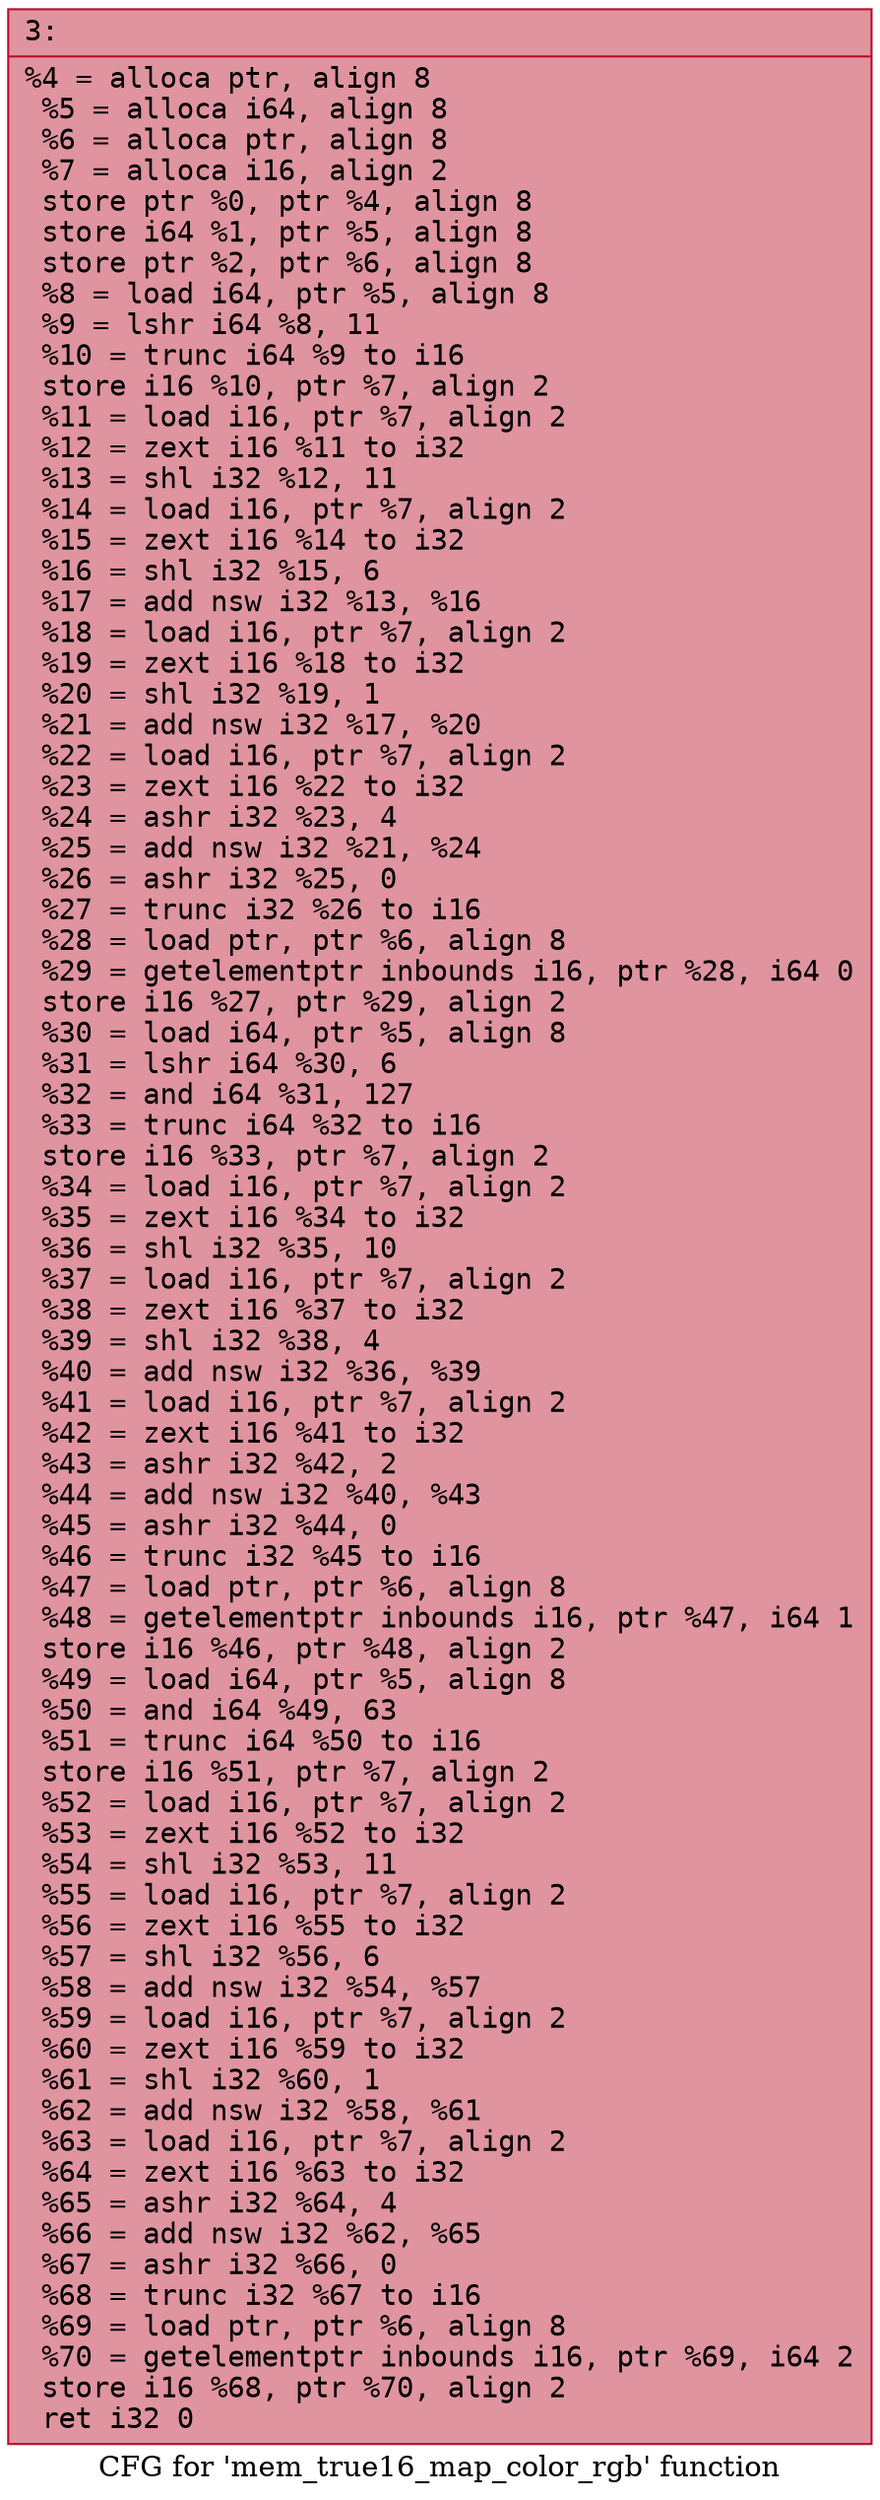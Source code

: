 digraph "CFG for 'mem_true16_map_color_rgb' function" {
	label="CFG for 'mem_true16_map_color_rgb' function";

	Node0x600002e1a120 [shape=record,color="#b70d28ff", style=filled, fillcolor="#b70d2870" fontname="Courier",label="{3:\l|  %4 = alloca ptr, align 8\l  %5 = alloca i64, align 8\l  %6 = alloca ptr, align 8\l  %7 = alloca i16, align 2\l  store ptr %0, ptr %4, align 8\l  store i64 %1, ptr %5, align 8\l  store ptr %2, ptr %6, align 8\l  %8 = load i64, ptr %5, align 8\l  %9 = lshr i64 %8, 11\l  %10 = trunc i64 %9 to i16\l  store i16 %10, ptr %7, align 2\l  %11 = load i16, ptr %7, align 2\l  %12 = zext i16 %11 to i32\l  %13 = shl i32 %12, 11\l  %14 = load i16, ptr %7, align 2\l  %15 = zext i16 %14 to i32\l  %16 = shl i32 %15, 6\l  %17 = add nsw i32 %13, %16\l  %18 = load i16, ptr %7, align 2\l  %19 = zext i16 %18 to i32\l  %20 = shl i32 %19, 1\l  %21 = add nsw i32 %17, %20\l  %22 = load i16, ptr %7, align 2\l  %23 = zext i16 %22 to i32\l  %24 = ashr i32 %23, 4\l  %25 = add nsw i32 %21, %24\l  %26 = ashr i32 %25, 0\l  %27 = trunc i32 %26 to i16\l  %28 = load ptr, ptr %6, align 8\l  %29 = getelementptr inbounds i16, ptr %28, i64 0\l  store i16 %27, ptr %29, align 2\l  %30 = load i64, ptr %5, align 8\l  %31 = lshr i64 %30, 6\l  %32 = and i64 %31, 127\l  %33 = trunc i64 %32 to i16\l  store i16 %33, ptr %7, align 2\l  %34 = load i16, ptr %7, align 2\l  %35 = zext i16 %34 to i32\l  %36 = shl i32 %35, 10\l  %37 = load i16, ptr %7, align 2\l  %38 = zext i16 %37 to i32\l  %39 = shl i32 %38, 4\l  %40 = add nsw i32 %36, %39\l  %41 = load i16, ptr %7, align 2\l  %42 = zext i16 %41 to i32\l  %43 = ashr i32 %42, 2\l  %44 = add nsw i32 %40, %43\l  %45 = ashr i32 %44, 0\l  %46 = trunc i32 %45 to i16\l  %47 = load ptr, ptr %6, align 8\l  %48 = getelementptr inbounds i16, ptr %47, i64 1\l  store i16 %46, ptr %48, align 2\l  %49 = load i64, ptr %5, align 8\l  %50 = and i64 %49, 63\l  %51 = trunc i64 %50 to i16\l  store i16 %51, ptr %7, align 2\l  %52 = load i16, ptr %7, align 2\l  %53 = zext i16 %52 to i32\l  %54 = shl i32 %53, 11\l  %55 = load i16, ptr %7, align 2\l  %56 = zext i16 %55 to i32\l  %57 = shl i32 %56, 6\l  %58 = add nsw i32 %54, %57\l  %59 = load i16, ptr %7, align 2\l  %60 = zext i16 %59 to i32\l  %61 = shl i32 %60, 1\l  %62 = add nsw i32 %58, %61\l  %63 = load i16, ptr %7, align 2\l  %64 = zext i16 %63 to i32\l  %65 = ashr i32 %64, 4\l  %66 = add nsw i32 %62, %65\l  %67 = ashr i32 %66, 0\l  %68 = trunc i32 %67 to i16\l  %69 = load ptr, ptr %6, align 8\l  %70 = getelementptr inbounds i16, ptr %69, i64 2\l  store i16 %68, ptr %70, align 2\l  ret i32 0\l}"];
}
